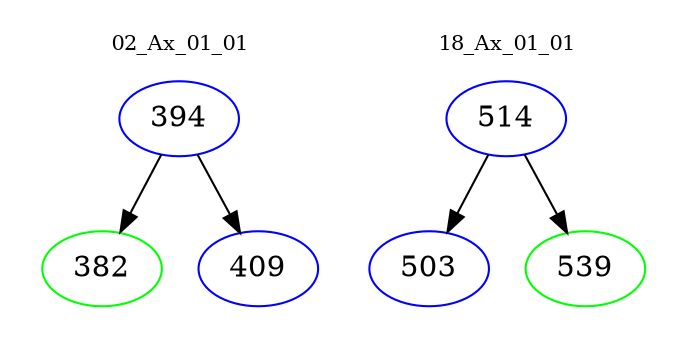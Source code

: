 digraph{
subgraph cluster_0 {
color = white
label = "02_Ax_01_01";
fontsize=10;
T0_394 [label="394", color="blue"]
T0_394 -> T0_382 [color="black"]
T0_382 [label="382", color="green"]
T0_394 -> T0_409 [color="black"]
T0_409 [label="409", color="blue"]
}
subgraph cluster_1 {
color = white
label = "18_Ax_01_01";
fontsize=10;
T1_514 [label="514", color="blue"]
T1_514 -> T1_503 [color="black"]
T1_503 [label="503", color="blue"]
T1_514 -> T1_539 [color="black"]
T1_539 [label="539", color="green"]
}
}
